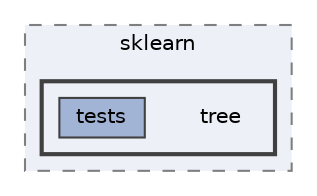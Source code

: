 digraph "/home/jam/Research/IRES-2025/dev/src/llm-scripts/testing/hypothesis-testing/hyp-env/lib/python3.12/site-packages/sklearn/tree"
{
 // LATEX_PDF_SIZE
  bgcolor="transparent";
  edge [fontname=Helvetica,fontsize=10,labelfontname=Helvetica,labelfontsize=10];
  node [fontname=Helvetica,fontsize=10,shape=box,height=0.2,width=0.4];
  compound=true
  subgraph clusterdir_95412a8f6746b9685e089ed9447bfec4 {
    graph [ bgcolor="#edf0f7", pencolor="grey50", label="sklearn", fontname=Helvetica,fontsize=10 style="filled,dashed", URL="dir_95412a8f6746b9685e089ed9447bfec4.html",tooltip=""]
  subgraph clusterdir_0392d1908ed93387282443cf86e0595c {
    graph [ bgcolor="#edf0f7", pencolor="grey25", label="", fontname=Helvetica,fontsize=10 style="filled,bold", URL="dir_0392d1908ed93387282443cf86e0595c.html",tooltip=""]
    dir_0392d1908ed93387282443cf86e0595c [shape=plaintext, label="tree"];
  dir_20b42bf0d7019d478c29906ea1864e7c [label="tests", fillcolor="#a2b4d6", color="grey25", style="filled", URL="dir_20b42bf0d7019d478c29906ea1864e7c.html",tooltip=""];
  }
  }
}
